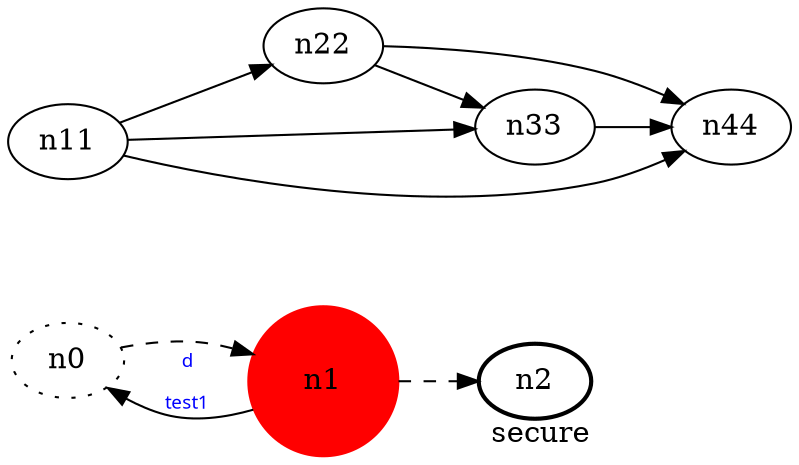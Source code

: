 digraph test1 {
	rankdir=LR;
	fontcolor=blue; /* c0; c18446744073709551615; c0 -- c1 */
	n0 [style=dotted, fillcolor="#123456"]; // c2; c3; c340282366920938463463374607431768211456 -- c3
	n1 [height=1, width=1, color=red, style=filled];
	n2 [style=bold, xlabel="secure"];
	n0 -> n1 -> n2[style=dashed];
	n1 -> n0 [fontname="comic sans", label="d\n\l\G", fontcolor=blue, fontsize=9];
	n11 -> n22;
	n11 -> n33;
	n11 -> n44;
	n22 -> n33;
	n22 -> n44;
	n33 -> n44;
}

